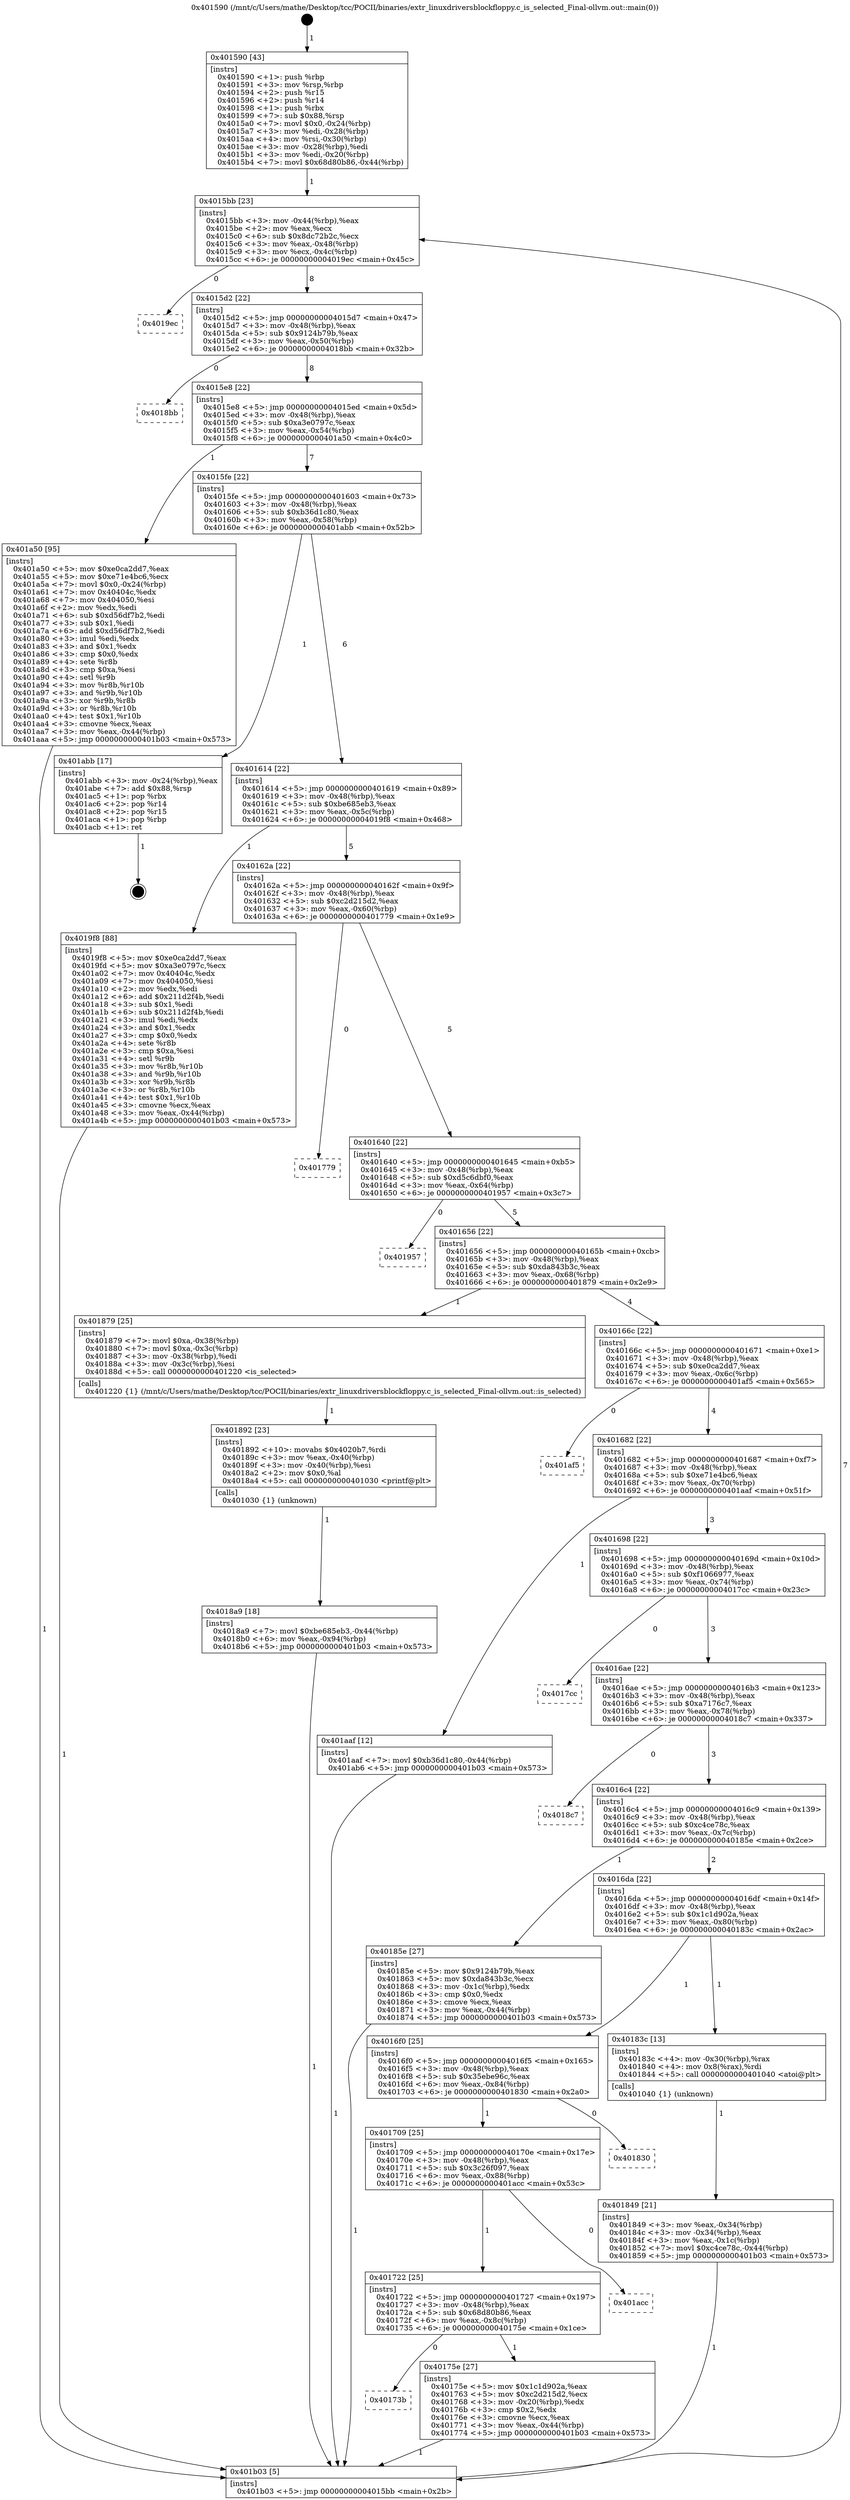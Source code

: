 digraph "0x401590" {
  label = "0x401590 (/mnt/c/Users/mathe/Desktop/tcc/POCII/binaries/extr_linuxdriversblockfloppy.c_is_selected_Final-ollvm.out::main(0))"
  labelloc = "t"
  node[shape=record]

  Entry [label="",width=0.3,height=0.3,shape=circle,fillcolor=black,style=filled]
  "0x4015bb" [label="{
     0x4015bb [23]\l
     | [instrs]\l
     &nbsp;&nbsp;0x4015bb \<+3\>: mov -0x44(%rbp),%eax\l
     &nbsp;&nbsp;0x4015be \<+2\>: mov %eax,%ecx\l
     &nbsp;&nbsp;0x4015c0 \<+6\>: sub $0x8dc72b2c,%ecx\l
     &nbsp;&nbsp;0x4015c6 \<+3\>: mov %eax,-0x48(%rbp)\l
     &nbsp;&nbsp;0x4015c9 \<+3\>: mov %ecx,-0x4c(%rbp)\l
     &nbsp;&nbsp;0x4015cc \<+6\>: je 00000000004019ec \<main+0x45c\>\l
  }"]
  "0x4019ec" [label="{
     0x4019ec\l
  }", style=dashed]
  "0x4015d2" [label="{
     0x4015d2 [22]\l
     | [instrs]\l
     &nbsp;&nbsp;0x4015d2 \<+5\>: jmp 00000000004015d7 \<main+0x47\>\l
     &nbsp;&nbsp;0x4015d7 \<+3\>: mov -0x48(%rbp),%eax\l
     &nbsp;&nbsp;0x4015da \<+5\>: sub $0x9124b79b,%eax\l
     &nbsp;&nbsp;0x4015df \<+3\>: mov %eax,-0x50(%rbp)\l
     &nbsp;&nbsp;0x4015e2 \<+6\>: je 00000000004018bb \<main+0x32b\>\l
  }"]
  Exit [label="",width=0.3,height=0.3,shape=circle,fillcolor=black,style=filled,peripheries=2]
  "0x4018bb" [label="{
     0x4018bb\l
  }", style=dashed]
  "0x4015e8" [label="{
     0x4015e8 [22]\l
     | [instrs]\l
     &nbsp;&nbsp;0x4015e8 \<+5\>: jmp 00000000004015ed \<main+0x5d\>\l
     &nbsp;&nbsp;0x4015ed \<+3\>: mov -0x48(%rbp),%eax\l
     &nbsp;&nbsp;0x4015f0 \<+5\>: sub $0xa3e0797c,%eax\l
     &nbsp;&nbsp;0x4015f5 \<+3\>: mov %eax,-0x54(%rbp)\l
     &nbsp;&nbsp;0x4015f8 \<+6\>: je 0000000000401a50 \<main+0x4c0\>\l
  }"]
  "0x4018a9" [label="{
     0x4018a9 [18]\l
     | [instrs]\l
     &nbsp;&nbsp;0x4018a9 \<+7\>: movl $0xbe685eb3,-0x44(%rbp)\l
     &nbsp;&nbsp;0x4018b0 \<+6\>: mov %eax,-0x94(%rbp)\l
     &nbsp;&nbsp;0x4018b6 \<+5\>: jmp 0000000000401b03 \<main+0x573\>\l
  }"]
  "0x401a50" [label="{
     0x401a50 [95]\l
     | [instrs]\l
     &nbsp;&nbsp;0x401a50 \<+5\>: mov $0xe0ca2dd7,%eax\l
     &nbsp;&nbsp;0x401a55 \<+5\>: mov $0xe71e4bc6,%ecx\l
     &nbsp;&nbsp;0x401a5a \<+7\>: movl $0x0,-0x24(%rbp)\l
     &nbsp;&nbsp;0x401a61 \<+7\>: mov 0x40404c,%edx\l
     &nbsp;&nbsp;0x401a68 \<+7\>: mov 0x404050,%esi\l
     &nbsp;&nbsp;0x401a6f \<+2\>: mov %edx,%edi\l
     &nbsp;&nbsp;0x401a71 \<+6\>: sub $0xd56df7b2,%edi\l
     &nbsp;&nbsp;0x401a77 \<+3\>: sub $0x1,%edi\l
     &nbsp;&nbsp;0x401a7a \<+6\>: add $0xd56df7b2,%edi\l
     &nbsp;&nbsp;0x401a80 \<+3\>: imul %edi,%edx\l
     &nbsp;&nbsp;0x401a83 \<+3\>: and $0x1,%edx\l
     &nbsp;&nbsp;0x401a86 \<+3\>: cmp $0x0,%edx\l
     &nbsp;&nbsp;0x401a89 \<+4\>: sete %r8b\l
     &nbsp;&nbsp;0x401a8d \<+3\>: cmp $0xa,%esi\l
     &nbsp;&nbsp;0x401a90 \<+4\>: setl %r9b\l
     &nbsp;&nbsp;0x401a94 \<+3\>: mov %r8b,%r10b\l
     &nbsp;&nbsp;0x401a97 \<+3\>: and %r9b,%r10b\l
     &nbsp;&nbsp;0x401a9a \<+3\>: xor %r9b,%r8b\l
     &nbsp;&nbsp;0x401a9d \<+3\>: or %r8b,%r10b\l
     &nbsp;&nbsp;0x401aa0 \<+4\>: test $0x1,%r10b\l
     &nbsp;&nbsp;0x401aa4 \<+3\>: cmovne %ecx,%eax\l
     &nbsp;&nbsp;0x401aa7 \<+3\>: mov %eax,-0x44(%rbp)\l
     &nbsp;&nbsp;0x401aaa \<+5\>: jmp 0000000000401b03 \<main+0x573\>\l
  }"]
  "0x4015fe" [label="{
     0x4015fe [22]\l
     | [instrs]\l
     &nbsp;&nbsp;0x4015fe \<+5\>: jmp 0000000000401603 \<main+0x73\>\l
     &nbsp;&nbsp;0x401603 \<+3\>: mov -0x48(%rbp),%eax\l
     &nbsp;&nbsp;0x401606 \<+5\>: sub $0xb36d1c80,%eax\l
     &nbsp;&nbsp;0x40160b \<+3\>: mov %eax,-0x58(%rbp)\l
     &nbsp;&nbsp;0x40160e \<+6\>: je 0000000000401abb \<main+0x52b\>\l
  }"]
  "0x401892" [label="{
     0x401892 [23]\l
     | [instrs]\l
     &nbsp;&nbsp;0x401892 \<+10\>: movabs $0x4020b7,%rdi\l
     &nbsp;&nbsp;0x40189c \<+3\>: mov %eax,-0x40(%rbp)\l
     &nbsp;&nbsp;0x40189f \<+3\>: mov -0x40(%rbp),%esi\l
     &nbsp;&nbsp;0x4018a2 \<+2\>: mov $0x0,%al\l
     &nbsp;&nbsp;0x4018a4 \<+5\>: call 0000000000401030 \<printf@plt\>\l
     | [calls]\l
     &nbsp;&nbsp;0x401030 \{1\} (unknown)\l
  }"]
  "0x401abb" [label="{
     0x401abb [17]\l
     | [instrs]\l
     &nbsp;&nbsp;0x401abb \<+3\>: mov -0x24(%rbp),%eax\l
     &nbsp;&nbsp;0x401abe \<+7\>: add $0x88,%rsp\l
     &nbsp;&nbsp;0x401ac5 \<+1\>: pop %rbx\l
     &nbsp;&nbsp;0x401ac6 \<+2\>: pop %r14\l
     &nbsp;&nbsp;0x401ac8 \<+2\>: pop %r15\l
     &nbsp;&nbsp;0x401aca \<+1\>: pop %rbp\l
     &nbsp;&nbsp;0x401acb \<+1\>: ret\l
  }"]
  "0x401614" [label="{
     0x401614 [22]\l
     | [instrs]\l
     &nbsp;&nbsp;0x401614 \<+5\>: jmp 0000000000401619 \<main+0x89\>\l
     &nbsp;&nbsp;0x401619 \<+3\>: mov -0x48(%rbp),%eax\l
     &nbsp;&nbsp;0x40161c \<+5\>: sub $0xbe685eb3,%eax\l
     &nbsp;&nbsp;0x401621 \<+3\>: mov %eax,-0x5c(%rbp)\l
     &nbsp;&nbsp;0x401624 \<+6\>: je 00000000004019f8 \<main+0x468\>\l
  }"]
  "0x401849" [label="{
     0x401849 [21]\l
     | [instrs]\l
     &nbsp;&nbsp;0x401849 \<+3\>: mov %eax,-0x34(%rbp)\l
     &nbsp;&nbsp;0x40184c \<+3\>: mov -0x34(%rbp),%eax\l
     &nbsp;&nbsp;0x40184f \<+3\>: mov %eax,-0x1c(%rbp)\l
     &nbsp;&nbsp;0x401852 \<+7\>: movl $0xc4ce78c,-0x44(%rbp)\l
     &nbsp;&nbsp;0x401859 \<+5\>: jmp 0000000000401b03 \<main+0x573\>\l
  }"]
  "0x4019f8" [label="{
     0x4019f8 [88]\l
     | [instrs]\l
     &nbsp;&nbsp;0x4019f8 \<+5\>: mov $0xe0ca2dd7,%eax\l
     &nbsp;&nbsp;0x4019fd \<+5\>: mov $0xa3e0797c,%ecx\l
     &nbsp;&nbsp;0x401a02 \<+7\>: mov 0x40404c,%edx\l
     &nbsp;&nbsp;0x401a09 \<+7\>: mov 0x404050,%esi\l
     &nbsp;&nbsp;0x401a10 \<+2\>: mov %edx,%edi\l
     &nbsp;&nbsp;0x401a12 \<+6\>: add $0x211d2f4b,%edi\l
     &nbsp;&nbsp;0x401a18 \<+3\>: sub $0x1,%edi\l
     &nbsp;&nbsp;0x401a1b \<+6\>: sub $0x211d2f4b,%edi\l
     &nbsp;&nbsp;0x401a21 \<+3\>: imul %edi,%edx\l
     &nbsp;&nbsp;0x401a24 \<+3\>: and $0x1,%edx\l
     &nbsp;&nbsp;0x401a27 \<+3\>: cmp $0x0,%edx\l
     &nbsp;&nbsp;0x401a2a \<+4\>: sete %r8b\l
     &nbsp;&nbsp;0x401a2e \<+3\>: cmp $0xa,%esi\l
     &nbsp;&nbsp;0x401a31 \<+4\>: setl %r9b\l
     &nbsp;&nbsp;0x401a35 \<+3\>: mov %r8b,%r10b\l
     &nbsp;&nbsp;0x401a38 \<+3\>: and %r9b,%r10b\l
     &nbsp;&nbsp;0x401a3b \<+3\>: xor %r9b,%r8b\l
     &nbsp;&nbsp;0x401a3e \<+3\>: or %r8b,%r10b\l
     &nbsp;&nbsp;0x401a41 \<+4\>: test $0x1,%r10b\l
     &nbsp;&nbsp;0x401a45 \<+3\>: cmovne %ecx,%eax\l
     &nbsp;&nbsp;0x401a48 \<+3\>: mov %eax,-0x44(%rbp)\l
     &nbsp;&nbsp;0x401a4b \<+5\>: jmp 0000000000401b03 \<main+0x573\>\l
  }"]
  "0x40162a" [label="{
     0x40162a [22]\l
     | [instrs]\l
     &nbsp;&nbsp;0x40162a \<+5\>: jmp 000000000040162f \<main+0x9f\>\l
     &nbsp;&nbsp;0x40162f \<+3\>: mov -0x48(%rbp),%eax\l
     &nbsp;&nbsp;0x401632 \<+5\>: sub $0xc2d215d2,%eax\l
     &nbsp;&nbsp;0x401637 \<+3\>: mov %eax,-0x60(%rbp)\l
     &nbsp;&nbsp;0x40163a \<+6\>: je 0000000000401779 \<main+0x1e9\>\l
  }"]
  "0x401590" [label="{
     0x401590 [43]\l
     | [instrs]\l
     &nbsp;&nbsp;0x401590 \<+1\>: push %rbp\l
     &nbsp;&nbsp;0x401591 \<+3\>: mov %rsp,%rbp\l
     &nbsp;&nbsp;0x401594 \<+2\>: push %r15\l
     &nbsp;&nbsp;0x401596 \<+2\>: push %r14\l
     &nbsp;&nbsp;0x401598 \<+1\>: push %rbx\l
     &nbsp;&nbsp;0x401599 \<+7\>: sub $0x88,%rsp\l
     &nbsp;&nbsp;0x4015a0 \<+7\>: movl $0x0,-0x24(%rbp)\l
     &nbsp;&nbsp;0x4015a7 \<+3\>: mov %edi,-0x28(%rbp)\l
     &nbsp;&nbsp;0x4015aa \<+4\>: mov %rsi,-0x30(%rbp)\l
     &nbsp;&nbsp;0x4015ae \<+3\>: mov -0x28(%rbp),%edi\l
     &nbsp;&nbsp;0x4015b1 \<+3\>: mov %edi,-0x20(%rbp)\l
     &nbsp;&nbsp;0x4015b4 \<+7\>: movl $0x68d80b86,-0x44(%rbp)\l
  }"]
  "0x401779" [label="{
     0x401779\l
  }", style=dashed]
  "0x401640" [label="{
     0x401640 [22]\l
     | [instrs]\l
     &nbsp;&nbsp;0x401640 \<+5\>: jmp 0000000000401645 \<main+0xb5\>\l
     &nbsp;&nbsp;0x401645 \<+3\>: mov -0x48(%rbp),%eax\l
     &nbsp;&nbsp;0x401648 \<+5\>: sub $0xd5c6dbf0,%eax\l
     &nbsp;&nbsp;0x40164d \<+3\>: mov %eax,-0x64(%rbp)\l
     &nbsp;&nbsp;0x401650 \<+6\>: je 0000000000401957 \<main+0x3c7\>\l
  }"]
  "0x401b03" [label="{
     0x401b03 [5]\l
     | [instrs]\l
     &nbsp;&nbsp;0x401b03 \<+5\>: jmp 00000000004015bb \<main+0x2b\>\l
  }"]
  "0x401957" [label="{
     0x401957\l
  }", style=dashed]
  "0x401656" [label="{
     0x401656 [22]\l
     | [instrs]\l
     &nbsp;&nbsp;0x401656 \<+5\>: jmp 000000000040165b \<main+0xcb\>\l
     &nbsp;&nbsp;0x40165b \<+3\>: mov -0x48(%rbp),%eax\l
     &nbsp;&nbsp;0x40165e \<+5\>: sub $0xda843b3c,%eax\l
     &nbsp;&nbsp;0x401663 \<+3\>: mov %eax,-0x68(%rbp)\l
     &nbsp;&nbsp;0x401666 \<+6\>: je 0000000000401879 \<main+0x2e9\>\l
  }"]
  "0x40173b" [label="{
     0x40173b\l
  }", style=dashed]
  "0x401879" [label="{
     0x401879 [25]\l
     | [instrs]\l
     &nbsp;&nbsp;0x401879 \<+7\>: movl $0xa,-0x38(%rbp)\l
     &nbsp;&nbsp;0x401880 \<+7\>: movl $0xa,-0x3c(%rbp)\l
     &nbsp;&nbsp;0x401887 \<+3\>: mov -0x38(%rbp),%edi\l
     &nbsp;&nbsp;0x40188a \<+3\>: mov -0x3c(%rbp),%esi\l
     &nbsp;&nbsp;0x40188d \<+5\>: call 0000000000401220 \<is_selected\>\l
     | [calls]\l
     &nbsp;&nbsp;0x401220 \{1\} (/mnt/c/Users/mathe/Desktop/tcc/POCII/binaries/extr_linuxdriversblockfloppy.c_is_selected_Final-ollvm.out::is_selected)\l
  }"]
  "0x40166c" [label="{
     0x40166c [22]\l
     | [instrs]\l
     &nbsp;&nbsp;0x40166c \<+5\>: jmp 0000000000401671 \<main+0xe1\>\l
     &nbsp;&nbsp;0x401671 \<+3\>: mov -0x48(%rbp),%eax\l
     &nbsp;&nbsp;0x401674 \<+5\>: sub $0xe0ca2dd7,%eax\l
     &nbsp;&nbsp;0x401679 \<+3\>: mov %eax,-0x6c(%rbp)\l
     &nbsp;&nbsp;0x40167c \<+6\>: je 0000000000401af5 \<main+0x565\>\l
  }"]
  "0x40175e" [label="{
     0x40175e [27]\l
     | [instrs]\l
     &nbsp;&nbsp;0x40175e \<+5\>: mov $0x1c1d902a,%eax\l
     &nbsp;&nbsp;0x401763 \<+5\>: mov $0xc2d215d2,%ecx\l
     &nbsp;&nbsp;0x401768 \<+3\>: mov -0x20(%rbp),%edx\l
     &nbsp;&nbsp;0x40176b \<+3\>: cmp $0x2,%edx\l
     &nbsp;&nbsp;0x40176e \<+3\>: cmovne %ecx,%eax\l
     &nbsp;&nbsp;0x401771 \<+3\>: mov %eax,-0x44(%rbp)\l
     &nbsp;&nbsp;0x401774 \<+5\>: jmp 0000000000401b03 \<main+0x573\>\l
  }"]
  "0x401af5" [label="{
     0x401af5\l
  }", style=dashed]
  "0x401682" [label="{
     0x401682 [22]\l
     | [instrs]\l
     &nbsp;&nbsp;0x401682 \<+5\>: jmp 0000000000401687 \<main+0xf7\>\l
     &nbsp;&nbsp;0x401687 \<+3\>: mov -0x48(%rbp),%eax\l
     &nbsp;&nbsp;0x40168a \<+5\>: sub $0xe71e4bc6,%eax\l
     &nbsp;&nbsp;0x40168f \<+3\>: mov %eax,-0x70(%rbp)\l
     &nbsp;&nbsp;0x401692 \<+6\>: je 0000000000401aaf \<main+0x51f\>\l
  }"]
  "0x401722" [label="{
     0x401722 [25]\l
     | [instrs]\l
     &nbsp;&nbsp;0x401722 \<+5\>: jmp 0000000000401727 \<main+0x197\>\l
     &nbsp;&nbsp;0x401727 \<+3\>: mov -0x48(%rbp),%eax\l
     &nbsp;&nbsp;0x40172a \<+5\>: sub $0x68d80b86,%eax\l
     &nbsp;&nbsp;0x40172f \<+6\>: mov %eax,-0x8c(%rbp)\l
     &nbsp;&nbsp;0x401735 \<+6\>: je 000000000040175e \<main+0x1ce\>\l
  }"]
  "0x401aaf" [label="{
     0x401aaf [12]\l
     | [instrs]\l
     &nbsp;&nbsp;0x401aaf \<+7\>: movl $0xb36d1c80,-0x44(%rbp)\l
     &nbsp;&nbsp;0x401ab6 \<+5\>: jmp 0000000000401b03 \<main+0x573\>\l
  }"]
  "0x401698" [label="{
     0x401698 [22]\l
     | [instrs]\l
     &nbsp;&nbsp;0x401698 \<+5\>: jmp 000000000040169d \<main+0x10d\>\l
     &nbsp;&nbsp;0x40169d \<+3\>: mov -0x48(%rbp),%eax\l
     &nbsp;&nbsp;0x4016a0 \<+5\>: sub $0xf1066977,%eax\l
     &nbsp;&nbsp;0x4016a5 \<+3\>: mov %eax,-0x74(%rbp)\l
     &nbsp;&nbsp;0x4016a8 \<+6\>: je 00000000004017cc \<main+0x23c\>\l
  }"]
  "0x401acc" [label="{
     0x401acc\l
  }", style=dashed]
  "0x4017cc" [label="{
     0x4017cc\l
  }", style=dashed]
  "0x4016ae" [label="{
     0x4016ae [22]\l
     | [instrs]\l
     &nbsp;&nbsp;0x4016ae \<+5\>: jmp 00000000004016b3 \<main+0x123\>\l
     &nbsp;&nbsp;0x4016b3 \<+3\>: mov -0x48(%rbp),%eax\l
     &nbsp;&nbsp;0x4016b6 \<+5\>: sub $0xa7176c7,%eax\l
     &nbsp;&nbsp;0x4016bb \<+3\>: mov %eax,-0x78(%rbp)\l
     &nbsp;&nbsp;0x4016be \<+6\>: je 00000000004018c7 \<main+0x337\>\l
  }"]
  "0x401709" [label="{
     0x401709 [25]\l
     | [instrs]\l
     &nbsp;&nbsp;0x401709 \<+5\>: jmp 000000000040170e \<main+0x17e\>\l
     &nbsp;&nbsp;0x40170e \<+3\>: mov -0x48(%rbp),%eax\l
     &nbsp;&nbsp;0x401711 \<+5\>: sub $0x3c26f097,%eax\l
     &nbsp;&nbsp;0x401716 \<+6\>: mov %eax,-0x88(%rbp)\l
     &nbsp;&nbsp;0x40171c \<+6\>: je 0000000000401acc \<main+0x53c\>\l
  }"]
  "0x4018c7" [label="{
     0x4018c7\l
  }", style=dashed]
  "0x4016c4" [label="{
     0x4016c4 [22]\l
     | [instrs]\l
     &nbsp;&nbsp;0x4016c4 \<+5\>: jmp 00000000004016c9 \<main+0x139\>\l
     &nbsp;&nbsp;0x4016c9 \<+3\>: mov -0x48(%rbp),%eax\l
     &nbsp;&nbsp;0x4016cc \<+5\>: sub $0xc4ce78c,%eax\l
     &nbsp;&nbsp;0x4016d1 \<+3\>: mov %eax,-0x7c(%rbp)\l
     &nbsp;&nbsp;0x4016d4 \<+6\>: je 000000000040185e \<main+0x2ce\>\l
  }"]
  "0x401830" [label="{
     0x401830\l
  }", style=dashed]
  "0x40185e" [label="{
     0x40185e [27]\l
     | [instrs]\l
     &nbsp;&nbsp;0x40185e \<+5\>: mov $0x9124b79b,%eax\l
     &nbsp;&nbsp;0x401863 \<+5\>: mov $0xda843b3c,%ecx\l
     &nbsp;&nbsp;0x401868 \<+3\>: mov -0x1c(%rbp),%edx\l
     &nbsp;&nbsp;0x40186b \<+3\>: cmp $0x0,%edx\l
     &nbsp;&nbsp;0x40186e \<+3\>: cmove %ecx,%eax\l
     &nbsp;&nbsp;0x401871 \<+3\>: mov %eax,-0x44(%rbp)\l
     &nbsp;&nbsp;0x401874 \<+5\>: jmp 0000000000401b03 \<main+0x573\>\l
  }"]
  "0x4016da" [label="{
     0x4016da [22]\l
     | [instrs]\l
     &nbsp;&nbsp;0x4016da \<+5\>: jmp 00000000004016df \<main+0x14f\>\l
     &nbsp;&nbsp;0x4016df \<+3\>: mov -0x48(%rbp),%eax\l
     &nbsp;&nbsp;0x4016e2 \<+5\>: sub $0x1c1d902a,%eax\l
     &nbsp;&nbsp;0x4016e7 \<+3\>: mov %eax,-0x80(%rbp)\l
     &nbsp;&nbsp;0x4016ea \<+6\>: je 000000000040183c \<main+0x2ac\>\l
  }"]
  "0x4016f0" [label="{
     0x4016f0 [25]\l
     | [instrs]\l
     &nbsp;&nbsp;0x4016f0 \<+5\>: jmp 00000000004016f5 \<main+0x165\>\l
     &nbsp;&nbsp;0x4016f5 \<+3\>: mov -0x48(%rbp),%eax\l
     &nbsp;&nbsp;0x4016f8 \<+5\>: sub $0x35ebe96c,%eax\l
     &nbsp;&nbsp;0x4016fd \<+6\>: mov %eax,-0x84(%rbp)\l
     &nbsp;&nbsp;0x401703 \<+6\>: je 0000000000401830 \<main+0x2a0\>\l
  }"]
  "0x40183c" [label="{
     0x40183c [13]\l
     | [instrs]\l
     &nbsp;&nbsp;0x40183c \<+4\>: mov -0x30(%rbp),%rax\l
     &nbsp;&nbsp;0x401840 \<+4\>: mov 0x8(%rax),%rdi\l
     &nbsp;&nbsp;0x401844 \<+5\>: call 0000000000401040 \<atoi@plt\>\l
     | [calls]\l
     &nbsp;&nbsp;0x401040 \{1\} (unknown)\l
  }"]
  Entry -> "0x401590" [label=" 1"]
  "0x4015bb" -> "0x4019ec" [label=" 0"]
  "0x4015bb" -> "0x4015d2" [label=" 8"]
  "0x401abb" -> Exit [label=" 1"]
  "0x4015d2" -> "0x4018bb" [label=" 0"]
  "0x4015d2" -> "0x4015e8" [label=" 8"]
  "0x401aaf" -> "0x401b03" [label=" 1"]
  "0x4015e8" -> "0x401a50" [label=" 1"]
  "0x4015e8" -> "0x4015fe" [label=" 7"]
  "0x401a50" -> "0x401b03" [label=" 1"]
  "0x4015fe" -> "0x401abb" [label=" 1"]
  "0x4015fe" -> "0x401614" [label=" 6"]
  "0x4019f8" -> "0x401b03" [label=" 1"]
  "0x401614" -> "0x4019f8" [label=" 1"]
  "0x401614" -> "0x40162a" [label=" 5"]
  "0x4018a9" -> "0x401b03" [label=" 1"]
  "0x40162a" -> "0x401779" [label=" 0"]
  "0x40162a" -> "0x401640" [label=" 5"]
  "0x401892" -> "0x4018a9" [label=" 1"]
  "0x401640" -> "0x401957" [label=" 0"]
  "0x401640" -> "0x401656" [label=" 5"]
  "0x401879" -> "0x401892" [label=" 1"]
  "0x401656" -> "0x401879" [label=" 1"]
  "0x401656" -> "0x40166c" [label=" 4"]
  "0x40185e" -> "0x401b03" [label=" 1"]
  "0x40166c" -> "0x401af5" [label=" 0"]
  "0x40166c" -> "0x401682" [label=" 4"]
  "0x401849" -> "0x401b03" [label=" 1"]
  "0x401682" -> "0x401aaf" [label=" 1"]
  "0x401682" -> "0x401698" [label=" 3"]
  "0x401b03" -> "0x4015bb" [label=" 7"]
  "0x401698" -> "0x4017cc" [label=" 0"]
  "0x401698" -> "0x4016ae" [label=" 3"]
  "0x401590" -> "0x4015bb" [label=" 1"]
  "0x4016ae" -> "0x4018c7" [label=" 0"]
  "0x4016ae" -> "0x4016c4" [label=" 3"]
  "0x401722" -> "0x40173b" [label=" 0"]
  "0x4016c4" -> "0x40185e" [label=" 1"]
  "0x4016c4" -> "0x4016da" [label=" 2"]
  "0x401722" -> "0x40175e" [label=" 1"]
  "0x4016da" -> "0x40183c" [label=" 1"]
  "0x4016da" -> "0x4016f0" [label=" 1"]
  "0x40183c" -> "0x401849" [label=" 1"]
  "0x4016f0" -> "0x401830" [label=" 0"]
  "0x4016f0" -> "0x401709" [label=" 1"]
  "0x40175e" -> "0x401b03" [label=" 1"]
  "0x401709" -> "0x401acc" [label=" 0"]
  "0x401709" -> "0x401722" [label=" 1"]
}
